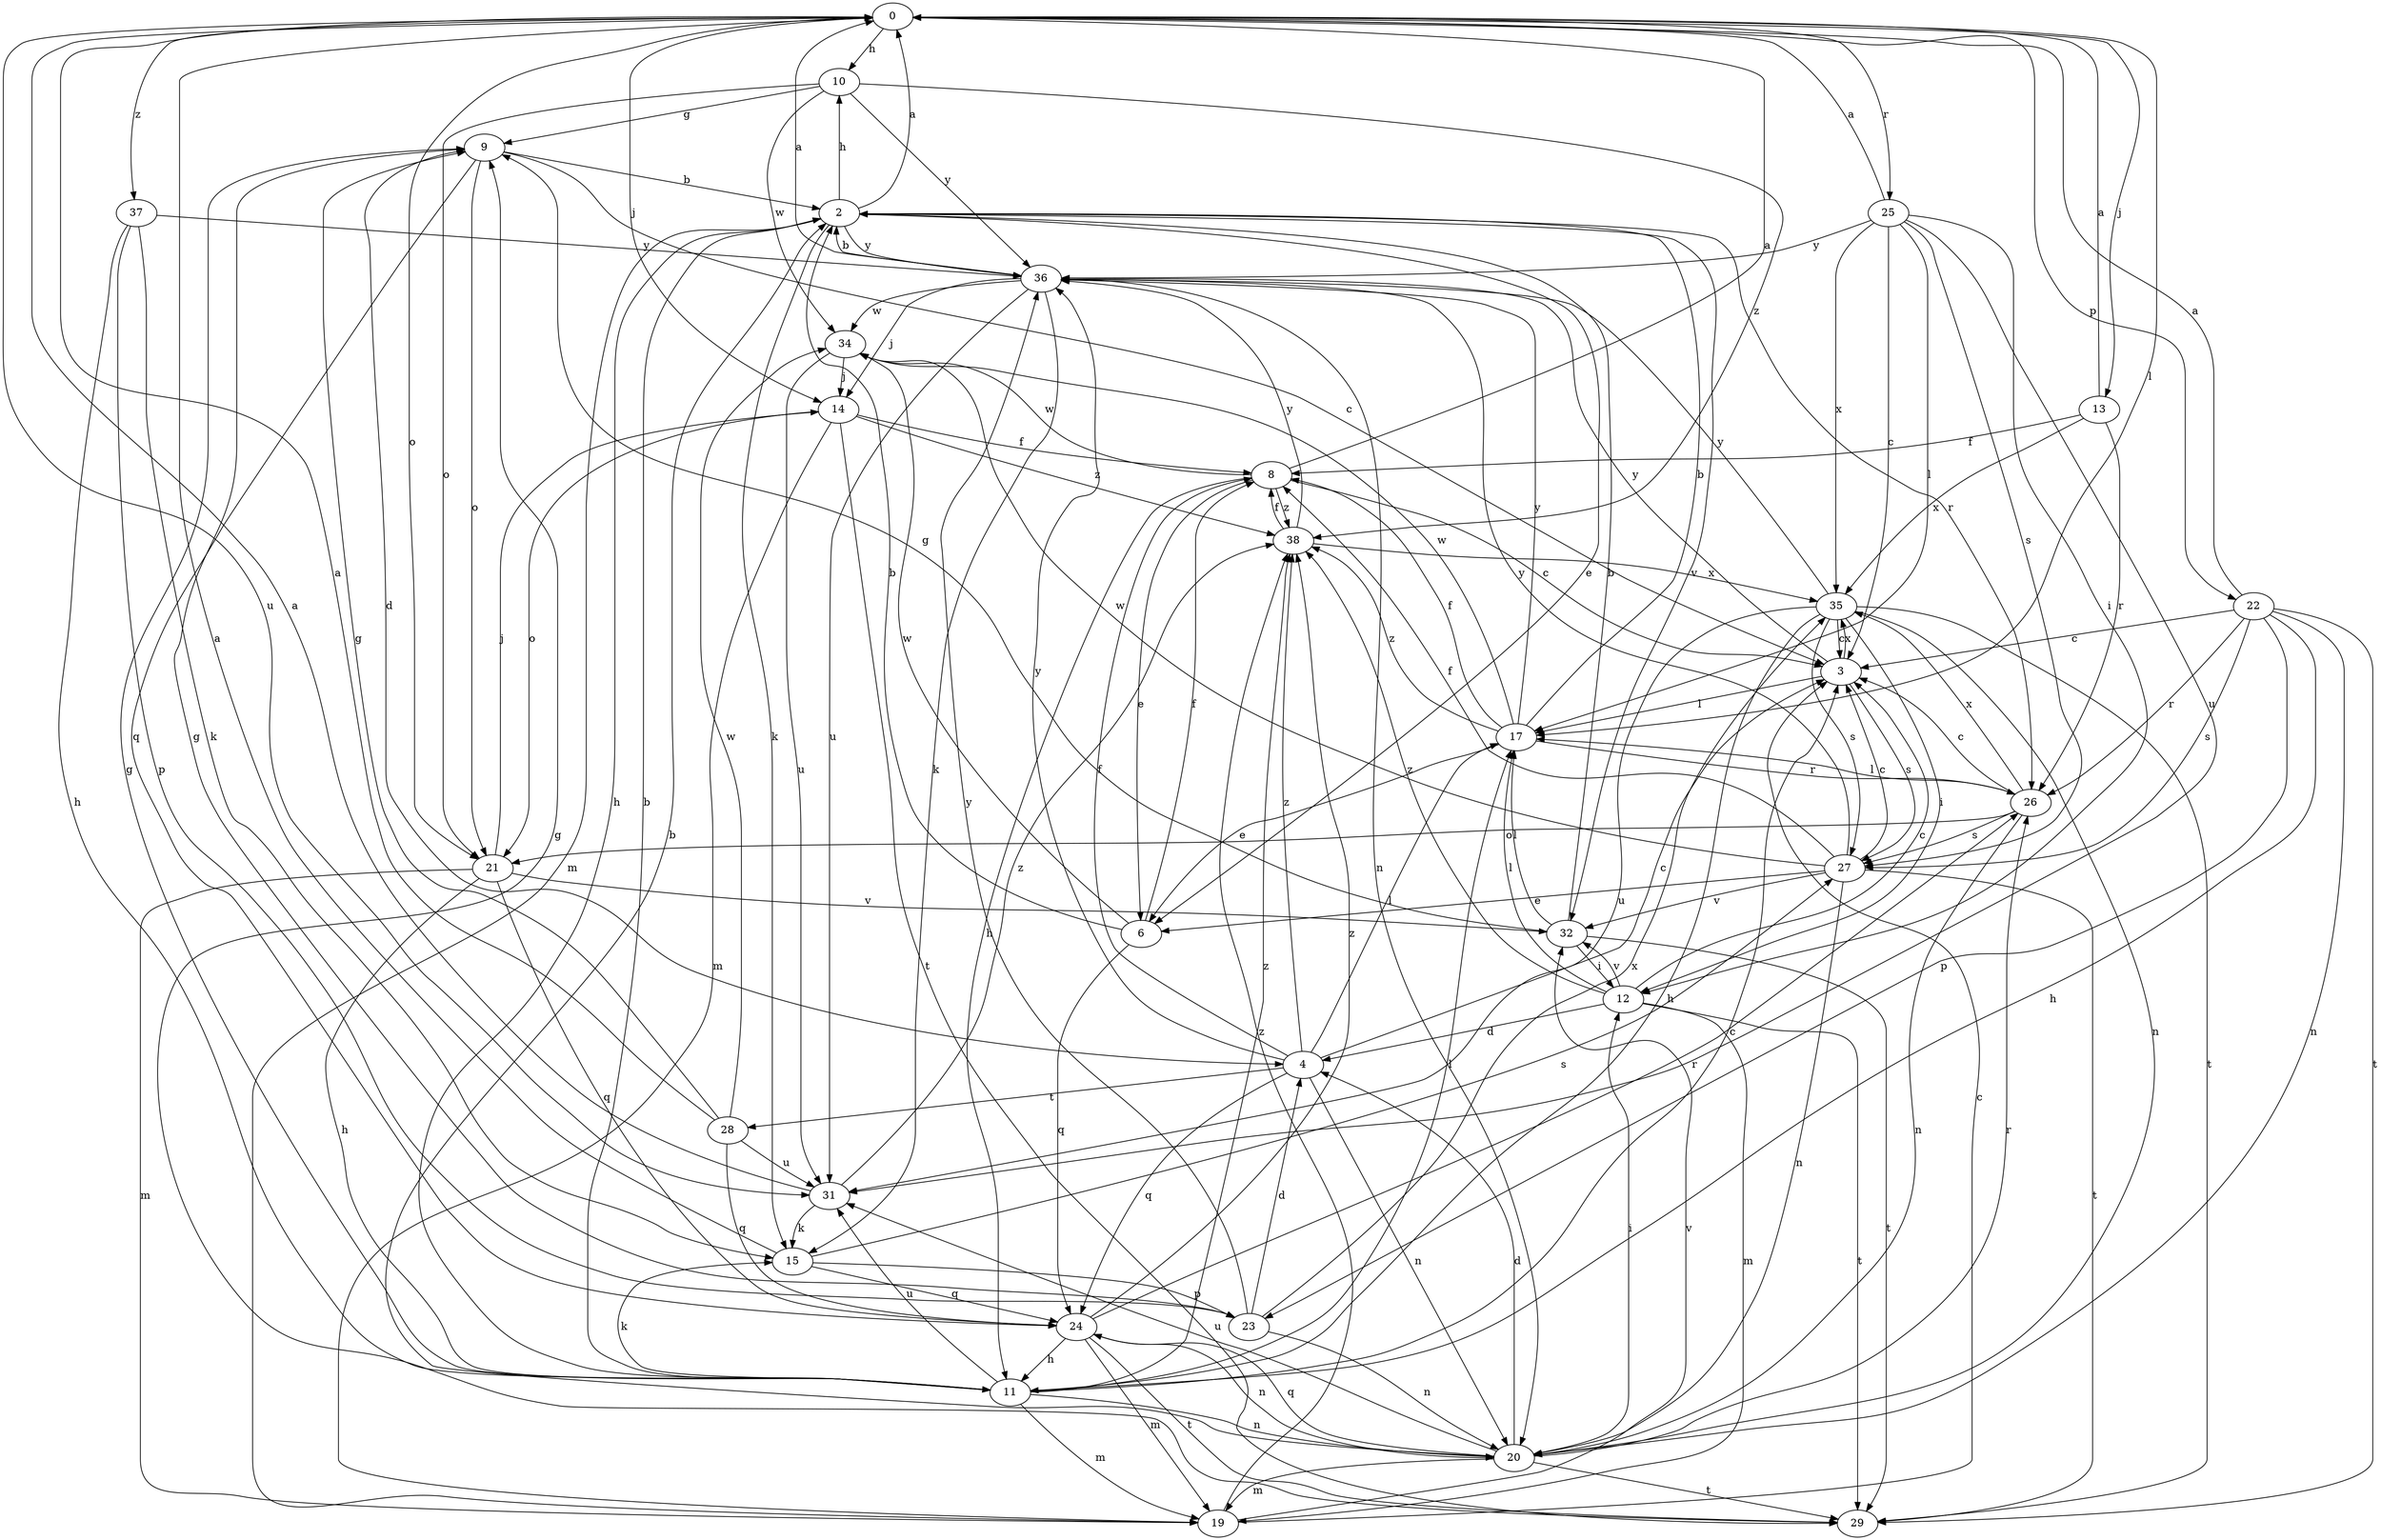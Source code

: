 strict digraph  {
0;
2;
3;
4;
6;
8;
9;
10;
11;
12;
13;
14;
15;
17;
19;
20;
21;
22;
23;
24;
25;
26;
27;
28;
29;
31;
32;
34;
35;
36;
37;
38;
0 -> 10  [label=h];
0 -> 13  [label=j];
0 -> 14  [label=j];
0 -> 17  [label=l];
0 -> 21  [label=o];
0 -> 22  [label=p];
0 -> 25  [label=r];
0 -> 31  [label=u];
0 -> 37  [label=z];
2 -> 0  [label=a];
2 -> 6  [label=e];
2 -> 10  [label=h];
2 -> 11  [label=h];
2 -> 15  [label=k];
2 -> 19  [label=m];
2 -> 26  [label=r];
2 -> 32  [label=v];
2 -> 36  [label=y];
3 -> 17  [label=l];
3 -> 27  [label=s];
3 -> 35  [label=x];
3 -> 36  [label=y];
4 -> 3  [label=c];
4 -> 8  [label=f];
4 -> 17  [label=l];
4 -> 20  [label=n];
4 -> 24  [label=q];
4 -> 28  [label=t];
4 -> 36  [label=y];
4 -> 38  [label=z];
6 -> 2  [label=b];
6 -> 8  [label=f];
6 -> 24  [label=q];
6 -> 34  [label=w];
8 -> 0  [label=a];
8 -> 3  [label=c];
8 -> 6  [label=e];
8 -> 11  [label=h];
8 -> 34  [label=w];
8 -> 38  [label=z];
9 -> 2  [label=b];
9 -> 3  [label=c];
9 -> 4  [label=d];
9 -> 21  [label=o];
9 -> 24  [label=q];
10 -> 9  [label=g];
10 -> 21  [label=o];
10 -> 34  [label=w];
10 -> 36  [label=y];
10 -> 38  [label=z];
11 -> 2  [label=b];
11 -> 3  [label=c];
11 -> 9  [label=g];
11 -> 15  [label=k];
11 -> 17  [label=l];
11 -> 19  [label=m];
11 -> 20  [label=n];
11 -> 31  [label=u];
11 -> 38  [label=z];
12 -> 3  [label=c];
12 -> 4  [label=d];
12 -> 17  [label=l];
12 -> 19  [label=m];
12 -> 29  [label=t];
12 -> 32  [label=v];
12 -> 38  [label=z];
13 -> 0  [label=a];
13 -> 8  [label=f];
13 -> 26  [label=r];
13 -> 35  [label=x];
14 -> 8  [label=f];
14 -> 19  [label=m];
14 -> 21  [label=o];
14 -> 29  [label=t];
14 -> 38  [label=z];
15 -> 0  [label=a];
15 -> 23  [label=p];
15 -> 24  [label=q];
15 -> 27  [label=s];
17 -> 2  [label=b];
17 -> 6  [label=e];
17 -> 8  [label=f];
17 -> 26  [label=r];
17 -> 34  [label=w];
17 -> 36  [label=y];
17 -> 38  [label=z];
19 -> 3  [label=c];
19 -> 32  [label=v];
19 -> 38  [label=z];
20 -> 2  [label=b];
20 -> 4  [label=d];
20 -> 12  [label=i];
20 -> 19  [label=m];
20 -> 24  [label=q];
20 -> 26  [label=r];
20 -> 29  [label=t];
20 -> 31  [label=u];
21 -> 11  [label=h];
21 -> 14  [label=j];
21 -> 19  [label=m];
21 -> 24  [label=q];
21 -> 32  [label=v];
22 -> 0  [label=a];
22 -> 3  [label=c];
22 -> 11  [label=h];
22 -> 20  [label=n];
22 -> 23  [label=p];
22 -> 26  [label=r];
22 -> 27  [label=s];
22 -> 29  [label=t];
23 -> 4  [label=d];
23 -> 9  [label=g];
23 -> 20  [label=n];
23 -> 35  [label=x];
23 -> 36  [label=y];
24 -> 11  [label=h];
24 -> 19  [label=m];
24 -> 20  [label=n];
24 -> 26  [label=r];
24 -> 29  [label=t];
24 -> 38  [label=z];
25 -> 0  [label=a];
25 -> 3  [label=c];
25 -> 12  [label=i];
25 -> 17  [label=l];
25 -> 27  [label=s];
25 -> 31  [label=u];
25 -> 35  [label=x];
25 -> 36  [label=y];
26 -> 3  [label=c];
26 -> 17  [label=l];
26 -> 20  [label=n];
26 -> 21  [label=o];
26 -> 27  [label=s];
26 -> 35  [label=x];
27 -> 3  [label=c];
27 -> 6  [label=e];
27 -> 8  [label=f];
27 -> 20  [label=n];
27 -> 29  [label=t];
27 -> 32  [label=v];
27 -> 34  [label=w];
27 -> 36  [label=y];
28 -> 0  [label=a];
28 -> 9  [label=g];
28 -> 24  [label=q];
28 -> 31  [label=u];
28 -> 34  [label=w];
29 -> 9  [label=g];
31 -> 0  [label=a];
31 -> 15  [label=k];
31 -> 38  [label=z];
32 -> 2  [label=b];
32 -> 9  [label=g];
32 -> 12  [label=i];
32 -> 17  [label=l];
32 -> 29  [label=t];
34 -> 14  [label=j];
34 -> 31  [label=u];
35 -> 3  [label=c];
35 -> 11  [label=h];
35 -> 12  [label=i];
35 -> 20  [label=n];
35 -> 27  [label=s];
35 -> 29  [label=t];
35 -> 31  [label=u];
35 -> 36  [label=y];
36 -> 0  [label=a];
36 -> 2  [label=b];
36 -> 14  [label=j];
36 -> 15  [label=k];
36 -> 20  [label=n];
36 -> 31  [label=u];
36 -> 34  [label=w];
37 -> 11  [label=h];
37 -> 15  [label=k];
37 -> 23  [label=p];
37 -> 36  [label=y];
38 -> 8  [label=f];
38 -> 35  [label=x];
38 -> 36  [label=y];
}
